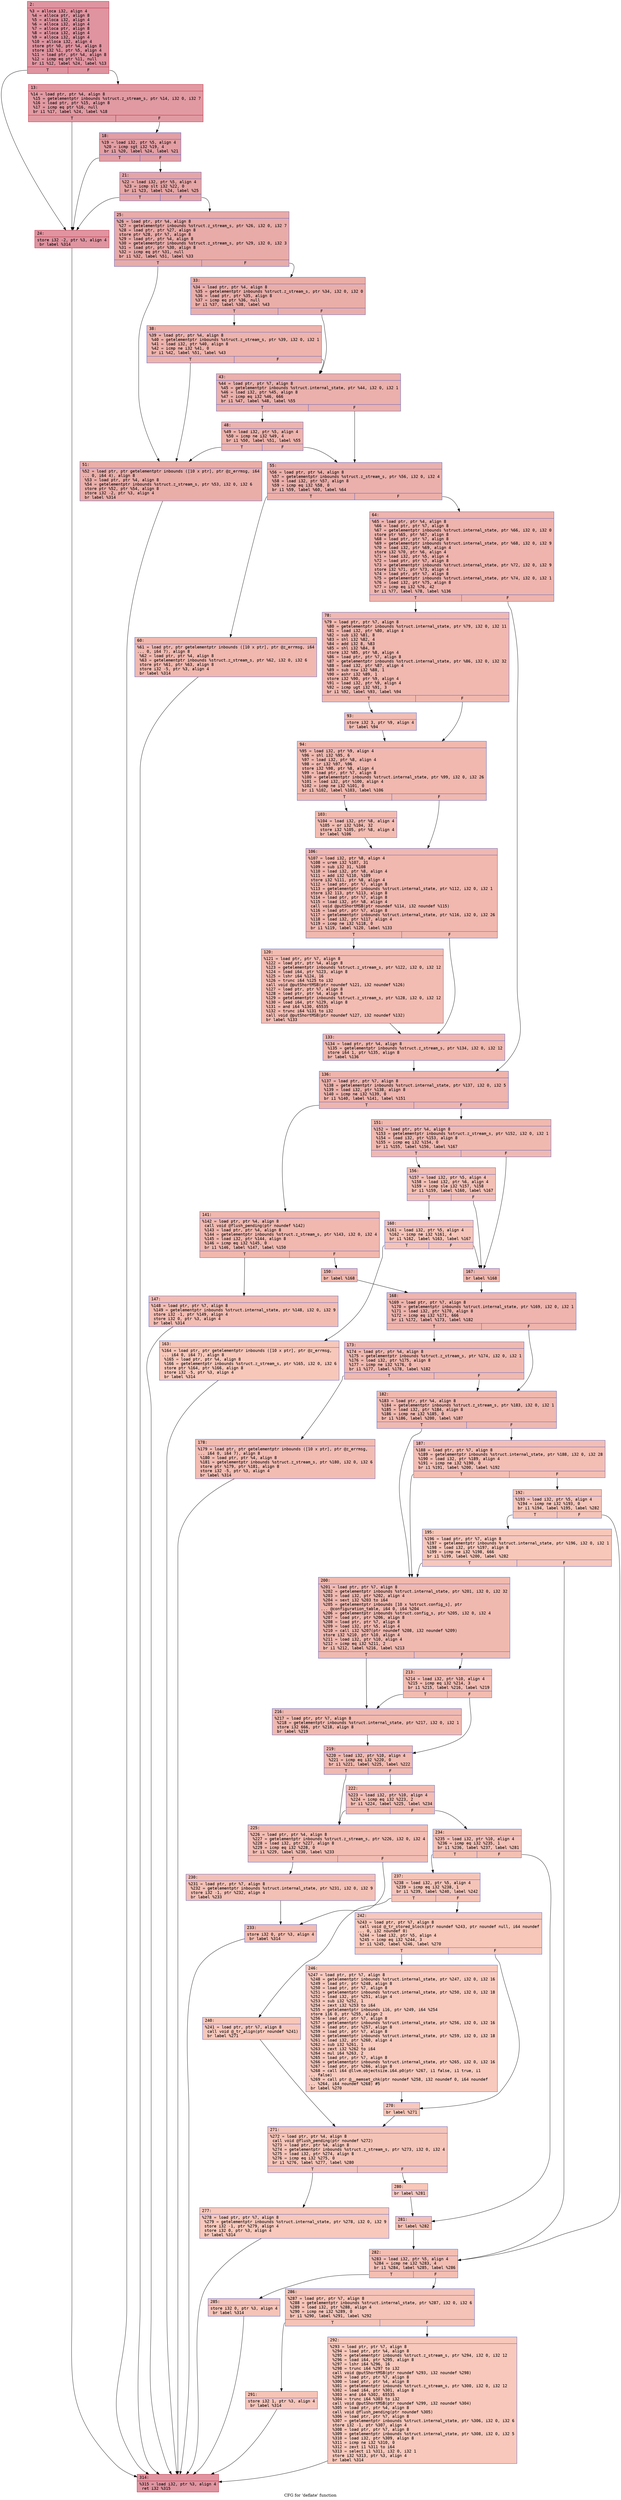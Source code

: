 digraph "CFG for 'deflate' function" {
	label="CFG for 'deflate' function";

	Node0x600000a27f70 [shape=record,color="#b70d28ff", style=filled, fillcolor="#b70d2870" fontname="Courier",label="{2:\l|  %3 = alloca i32, align 4\l  %4 = alloca ptr, align 8\l  %5 = alloca i32, align 4\l  %6 = alloca i32, align 4\l  %7 = alloca ptr, align 8\l  %8 = alloca i32, align 4\l  %9 = alloca i32, align 4\l  %10 = alloca i32, align 4\l  store ptr %0, ptr %4, align 8\l  store i32 %1, ptr %5, align 4\l  %11 = load ptr, ptr %4, align 8\l  %12 = icmp eq ptr %11, null\l  br i1 %12, label %24, label %13\l|{<s0>T|<s1>F}}"];
	Node0x600000a27f70:s0 -> Node0x600000a380f0[tooltip="2 -> 24\nProbability 37.50%" ];
	Node0x600000a27f70:s1 -> Node0x600000a38000[tooltip="2 -> 13\nProbability 62.50%" ];
	Node0x600000a38000 [shape=record,color="#b70d28ff", style=filled, fillcolor="#bb1b2c70" fontname="Courier",label="{13:\l|  %14 = load ptr, ptr %4, align 8\l  %15 = getelementptr inbounds %struct.z_stream_s, ptr %14, i32 0, i32 7\l  %16 = load ptr, ptr %15, align 8\l  %17 = icmp eq ptr %16, null\l  br i1 %17, label %24, label %18\l|{<s0>T|<s1>F}}"];
	Node0x600000a38000:s0 -> Node0x600000a380f0[tooltip="13 -> 24\nProbability 37.50%" ];
	Node0x600000a38000:s1 -> Node0x600000a38050[tooltip="13 -> 18\nProbability 62.50%" ];
	Node0x600000a38050 [shape=record,color="#3d50c3ff", style=filled, fillcolor="#be242e70" fontname="Courier",label="{18:\l|  %19 = load i32, ptr %5, align 4\l  %20 = icmp sgt i32 %19, 4\l  br i1 %20, label %24, label %21\l|{<s0>T|<s1>F}}"];
	Node0x600000a38050:s0 -> Node0x600000a380f0[tooltip="18 -> 24\nProbability 50.00%" ];
	Node0x600000a38050:s1 -> Node0x600000a380a0[tooltip="18 -> 21\nProbability 50.00%" ];
	Node0x600000a380a0 [shape=record,color="#3d50c3ff", style=filled, fillcolor="#c5333470" fontname="Courier",label="{21:\l|  %22 = load i32, ptr %5, align 4\l  %23 = icmp slt i32 %22, 0\l  br i1 %23, label %24, label %25\l|{<s0>T|<s1>F}}"];
	Node0x600000a380a0:s0 -> Node0x600000a380f0[tooltip="21 -> 24\nProbability 37.50%" ];
	Node0x600000a380a0:s1 -> Node0x600000a38140[tooltip="21 -> 25\nProbability 62.50%" ];
	Node0x600000a380f0 [shape=record,color="#b70d28ff", style=filled, fillcolor="#b70d2870" fontname="Courier",label="{24:\l|  store i32 -2, ptr %3, align 4\l  br label %314\l}"];
	Node0x600000a380f0 -> Node0x600000a39270[tooltip="24 -> 314\nProbability 100.00%" ];
	Node0x600000a38140 [shape=record,color="#3d50c3ff", style=filled, fillcolor="#cc403a70" fontname="Courier",label="{25:\l|  %26 = load ptr, ptr %4, align 8\l  %27 = getelementptr inbounds %struct.z_stream_s, ptr %26, i32 0, i32 7\l  %28 = load ptr, ptr %27, align 8\l  store ptr %28, ptr %7, align 8\l  %29 = load ptr, ptr %4, align 8\l  %30 = getelementptr inbounds %struct.z_stream_s, ptr %29, i32 0, i32 3\l  %31 = load ptr, ptr %30, align 8\l  %32 = icmp eq ptr %31, null\l  br i1 %32, label %51, label %33\l|{<s0>T|<s1>F}}"];
	Node0x600000a38140:s0 -> Node0x600000a382d0[tooltip="25 -> 51\nProbability 37.50%" ];
	Node0x600000a38140:s1 -> Node0x600000a38190[tooltip="25 -> 33\nProbability 62.50%" ];
	Node0x600000a38190 [shape=record,color="#3d50c3ff", style=filled, fillcolor="#d0473d70" fontname="Courier",label="{33:\l|  %34 = load ptr, ptr %4, align 8\l  %35 = getelementptr inbounds %struct.z_stream_s, ptr %34, i32 0, i32 0\l  %36 = load ptr, ptr %35, align 8\l  %37 = icmp eq ptr %36, null\l  br i1 %37, label %38, label %43\l|{<s0>T|<s1>F}}"];
	Node0x600000a38190:s0 -> Node0x600000a381e0[tooltip="33 -> 38\nProbability 37.50%" ];
	Node0x600000a38190:s1 -> Node0x600000a38230[tooltip="33 -> 43\nProbability 62.50%" ];
	Node0x600000a381e0 [shape=record,color="#3d50c3ff", style=filled, fillcolor="#d6524470" fontname="Courier",label="{38:\l|  %39 = load ptr, ptr %4, align 8\l  %40 = getelementptr inbounds %struct.z_stream_s, ptr %39, i32 0, i32 1\l  %41 = load i32, ptr %40, align 8\l  %42 = icmp ne i32 %41, 0\l  br i1 %42, label %51, label %43\l|{<s0>T|<s1>F}}"];
	Node0x600000a381e0:s0 -> Node0x600000a382d0[tooltip="38 -> 51\nProbability 62.50%" ];
	Node0x600000a381e0:s1 -> Node0x600000a38230[tooltip="38 -> 43\nProbability 37.50%" ];
	Node0x600000a38230 [shape=record,color="#3d50c3ff", style=filled, fillcolor="#d24b4070" fontname="Courier",label="{43:\l|  %44 = load ptr, ptr %7, align 8\l  %45 = getelementptr inbounds %struct.internal_state, ptr %44, i32 0, i32 1\l  %46 = load i32, ptr %45, align 8\l  %47 = icmp eq i32 %46, 666\l  br i1 %47, label %48, label %55\l|{<s0>T|<s1>F}}"];
	Node0x600000a38230:s0 -> Node0x600000a38280[tooltip="43 -> 48\nProbability 50.00%" ];
	Node0x600000a38230:s1 -> Node0x600000a38320[tooltip="43 -> 55\nProbability 50.00%" ];
	Node0x600000a38280 [shape=record,color="#3d50c3ff", style=filled, fillcolor="#d6524470" fontname="Courier",label="{48:\l|  %49 = load i32, ptr %5, align 4\l  %50 = icmp ne i32 %49, 4\l  br i1 %50, label %51, label %55\l|{<s0>T|<s1>F}}"];
	Node0x600000a38280:s0 -> Node0x600000a382d0[tooltip="48 -> 51\nProbability 50.00%" ];
	Node0x600000a38280:s1 -> Node0x600000a38320[tooltip="48 -> 55\nProbability 50.00%" ];
	Node0x600000a382d0 [shape=record,color="#3d50c3ff", style=filled, fillcolor="#d0473d70" fontname="Courier",label="{51:\l|  %52 = load ptr, ptr getelementptr inbounds ([10 x ptr], ptr @z_errmsg, i64\l... 0, i64 4), align 8\l  %53 = load ptr, ptr %4, align 8\l  %54 = getelementptr inbounds %struct.z_stream_s, ptr %53, i32 0, i32 6\l  store ptr %52, ptr %54, align 8\l  store i32 -2, ptr %3, align 4\l  br label %314\l}"];
	Node0x600000a382d0 -> Node0x600000a39270[tooltip="51 -> 314\nProbability 100.00%" ];
	Node0x600000a38320 [shape=record,color="#3d50c3ff", style=filled, fillcolor="#d24b4070" fontname="Courier",label="{55:\l|  %56 = load ptr, ptr %4, align 8\l  %57 = getelementptr inbounds %struct.z_stream_s, ptr %56, i32 0, i32 4\l  %58 = load i32, ptr %57, align 8\l  %59 = icmp eq i32 %58, 0\l  br i1 %59, label %60, label %64\l|{<s0>T|<s1>F}}"];
	Node0x600000a38320:s0 -> Node0x600000a38370[tooltip="55 -> 60\nProbability 37.50%" ];
	Node0x600000a38320:s1 -> Node0x600000a383c0[tooltip="55 -> 64\nProbability 62.50%" ];
	Node0x600000a38370 [shape=record,color="#3d50c3ff", style=filled, fillcolor="#dc5d4a70" fontname="Courier",label="{60:\l|  %61 = load ptr, ptr getelementptr inbounds ([10 x ptr], ptr @z_errmsg, i64\l... 0, i64 7), align 8\l  %62 = load ptr, ptr %4, align 8\l  %63 = getelementptr inbounds %struct.z_stream_s, ptr %62, i32 0, i32 6\l  store ptr %61, ptr %63, align 8\l  store i32 -5, ptr %3, align 4\l  br label %314\l}"];
	Node0x600000a38370 -> Node0x600000a39270[tooltip="60 -> 314\nProbability 100.00%" ];
	Node0x600000a383c0 [shape=record,color="#3d50c3ff", style=filled, fillcolor="#d8564670" fontname="Courier",label="{64:\l|  %65 = load ptr, ptr %4, align 8\l  %66 = load ptr, ptr %7, align 8\l  %67 = getelementptr inbounds %struct.internal_state, ptr %66, i32 0, i32 0\l  store ptr %65, ptr %67, align 8\l  %68 = load ptr, ptr %7, align 8\l  %69 = getelementptr inbounds %struct.internal_state, ptr %68, i32 0, i32 9\l  %70 = load i32, ptr %69, align 4\l  store i32 %70, ptr %6, align 4\l  %71 = load i32, ptr %5, align 4\l  %72 = load ptr, ptr %7, align 8\l  %73 = getelementptr inbounds %struct.internal_state, ptr %72, i32 0, i32 9\l  store i32 %71, ptr %73, align 4\l  %74 = load ptr, ptr %7, align 8\l  %75 = getelementptr inbounds %struct.internal_state, ptr %74, i32 0, i32 1\l  %76 = load i32, ptr %75, align 8\l  %77 = icmp eq i32 %76, 42\l  br i1 %77, label %78, label %136\l|{<s0>T|<s1>F}}"];
	Node0x600000a383c0:s0 -> Node0x600000a38410[tooltip="64 -> 78\nProbability 50.00%" ];
	Node0x600000a383c0:s1 -> Node0x600000a38640[tooltip="64 -> 136\nProbability 50.00%" ];
	Node0x600000a38410 [shape=record,color="#3d50c3ff", style=filled, fillcolor="#dc5d4a70" fontname="Courier",label="{78:\l|  %79 = load ptr, ptr %7, align 8\l  %80 = getelementptr inbounds %struct.internal_state, ptr %79, i32 0, i32 11\l  %81 = load i32, ptr %80, align 4\l  %82 = sub i32 %81, 8\l  %83 = shl i32 %82, 4\l  %84 = add i32 8, %83\l  %85 = shl i32 %84, 8\l  store i32 %85, ptr %8, align 4\l  %86 = load ptr, ptr %7, align 8\l  %87 = getelementptr inbounds %struct.internal_state, ptr %86, i32 0, i32 32\l  %88 = load i32, ptr %87, align 4\l  %89 = sub nsw i32 %88, 1\l  %90 = ashr i32 %89, 1\l  store i32 %90, ptr %9, align 4\l  %91 = load i32, ptr %9, align 4\l  %92 = icmp ugt i32 %91, 3\l  br i1 %92, label %93, label %94\l|{<s0>T|<s1>F}}"];
	Node0x600000a38410:s0 -> Node0x600000a38460[tooltip="78 -> 93\nProbability 50.00%" ];
	Node0x600000a38410:s1 -> Node0x600000a384b0[tooltip="78 -> 94\nProbability 50.00%" ];
	Node0x600000a38460 [shape=record,color="#3d50c3ff", style=filled, fillcolor="#e1675170" fontname="Courier",label="{93:\l|  store i32 3, ptr %9, align 4\l  br label %94\l}"];
	Node0x600000a38460 -> Node0x600000a384b0[tooltip="93 -> 94\nProbability 100.00%" ];
	Node0x600000a384b0 [shape=record,color="#3d50c3ff", style=filled, fillcolor="#dc5d4a70" fontname="Courier",label="{94:\l|  %95 = load i32, ptr %9, align 4\l  %96 = shl i32 %95, 6\l  %97 = load i32, ptr %8, align 4\l  %98 = or i32 %97, %96\l  store i32 %98, ptr %8, align 4\l  %99 = load ptr, ptr %7, align 8\l  %100 = getelementptr inbounds %struct.internal_state, ptr %99, i32 0, i32 26\l  %101 = load i32, ptr %100, align 4\l  %102 = icmp ne i32 %101, 0\l  br i1 %102, label %103, label %106\l|{<s0>T|<s1>F}}"];
	Node0x600000a384b0:s0 -> Node0x600000a38500[tooltip="94 -> 103\nProbability 62.50%" ];
	Node0x600000a384b0:s1 -> Node0x600000a38550[tooltip="94 -> 106\nProbability 37.50%" ];
	Node0x600000a38500 [shape=record,color="#3d50c3ff", style=filled, fillcolor="#e1675170" fontname="Courier",label="{103:\l|  %104 = load i32, ptr %8, align 4\l  %105 = or i32 %104, 32\l  store i32 %105, ptr %8, align 4\l  br label %106\l}"];
	Node0x600000a38500 -> Node0x600000a38550[tooltip="103 -> 106\nProbability 100.00%" ];
	Node0x600000a38550 [shape=record,color="#3d50c3ff", style=filled, fillcolor="#dc5d4a70" fontname="Courier",label="{106:\l|  %107 = load i32, ptr %8, align 4\l  %108 = urem i32 %107, 31\l  %109 = sub i32 31, %108\l  %110 = load i32, ptr %8, align 4\l  %111 = add i32 %110, %109\l  store i32 %111, ptr %8, align 4\l  %112 = load ptr, ptr %7, align 8\l  %113 = getelementptr inbounds %struct.internal_state, ptr %112, i32 0, i32 1\l  store i32 113, ptr %113, align 8\l  %114 = load ptr, ptr %7, align 8\l  %115 = load i32, ptr %8, align 4\l  call void @putShortMSB(ptr noundef %114, i32 noundef %115)\l  %116 = load ptr, ptr %7, align 8\l  %117 = getelementptr inbounds %struct.internal_state, ptr %116, i32 0, i32 26\l  %118 = load i32, ptr %117, align 4\l  %119 = icmp ne i32 %118, 0\l  br i1 %119, label %120, label %133\l|{<s0>T|<s1>F}}"];
	Node0x600000a38550:s0 -> Node0x600000a385a0[tooltip="106 -> 120\nProbability 62.50%" ];
	Node0x600000a38550:s1 -> Node0x600000a385f0[tooltip="106 -> 133\nProbability 37.50%" ];
	Node0x600000a385a0 [shape=record,color="#3d50c3ff", style=filled, fillcolor="#e1675170" fontname="Courier",label="{120:\l|  %121 = load ptr, ptr %7, align 8\l  %122 = load ptr, ptr %4, align 8\l  %123 = getelementptr inbounds %struct.z_stream_s, ptr %122, i32 0, i32 12\l  %124 = load i64, ptr %123, align 8\l  %125 = lshr i64 %124, 16\l  %126 = trunc i64 %125 to i32\l  call void @putShortMSB(ptr noundef %121, i32 noundef %126)\l  %127 = load ptr, ptr %7, align 8\l  %128 = load ptr, ptr %4, align 8\l  %129 = getelementptr inbounds %struct.z_stream_s, ptr %128, i32 0, i32 12\l  %130 = load i64, ptr %129, align 8\l  %131 = and i64 %130, 65535\l  %132 = trunc i64 %131 to i32\l  call void @putShortMSB(ptr noundef %127, i32 noundef %132)\l  br label %133\l}"];
	Node0x600000a385a0 -> Node0x600000a385f0[tooltip="120 -> 133\nProbability 100.00%" ];
	Node0x600000a385f0 [shape=record,color="#3d50c3ff", style=filled, fillcolor="#dc5d4a70" fontname="Courier",label="{133:\l|  %134 = load ptr, ptr %4, align 8\l  %135 = getelementptr inbounds %struct.z_stream_s, ptr %134, i32 0, i32 12\l  store i64 1, ptr %135, align 8\l  br label %136\l}"];
	Node0x600000a385f0 -> Node0x600000a38640[tooltip="133 -> 136\nProbability 100.00%" ];
	Node0x600000a38640 [shape=record,color="#3d50c3ff", style=filled, fillcolor="#d8564670" fontname="Courier",label="{136:\l|  %137 = load ptr, ptr %7, align 8\l  %138 = getelementptr inbounds %struct.internal_state, ptr %137, i32 0, i32 5\l  %139 = load i32, ptr %138, align 8\l  %140 = icmp ne i32 %139, 0\l  br i1 %140, label %141, label %151\l|{<s0>T|<s1>F}}"];
	Node0x600000a38640:s0 -> Node0x600000a38690[tooltip="136 -> 141\nProbability 62.50%" ];
	Node0x600000a38640:s1 -> Node0x600000a38780[tooltip="136 -> 151\nProbability 37.50%" ];
	Node0x600000a38690 [shape=record,color="#3d50c3ff", style=filled, fillcolor="#dc5d4a70" fontname="Courier",label="{141:\l|  %142 = load ptr, ptr %4, align 8\l  call void @flush_pending(ptr noundef %142)\l  %143 = load ptr, ptr %4, align 8\l  %144 = getelementptr inbounds %struct.z_stream_s, ptr %143, i32 0, i32 4\l  %145 = load i32, ptr %144, align 8\l  %146 = icmp eq i32 %145, 0\l  br i1 %146, label %147, label %150\l|{<s0>T|<s1>F}}"];
	Node0x600000a38690:s0 -> Node0x600000a386e0[tooltip="141 -> 147\nProbability 37.50%" ];
	Node0x600000a38690:s1 -> Node0x600000a38730[tooltip="141 -> 150\nProbability 62.50%" ];
	Node0x600000a386e0 [shape=record,color="#3d50c3ff", style=filled, fillcolor="#e1675170" fontname="Courier",label="{147:\l|  %148 = load ptr, ptr %7, align 8\l  %149 = getelementptr inbounds %struct.internal_state, ptr %148, i32 0, i32 9\l  store i32 -1, ptr %149, align 4\l  store i32 0, ptr %3, align 4\l  br label %314\l}"];
	Node0x600000a386e0 -> Node0x600000a39270[tooltip="147 -> 314\nProbability 100.00%" ];
	Node0x600000a38730 [shape=record,color="#3d50c3ff", style=filled, fillcolor="#de614d70" fontname="Courier",label="{150:\l|  br label %168\l}"];
	Node0x600000a38730 -> Node0x600000a38910[tooltip="150 -> 168\nProbability 100.00%" ];
	Node0x600000a38780 [shape=record,color="#3d50c3ff", style=filled, fillcolor="#de614d70" fontname="Courier",label="{151:\l|  %152 = load ptr, ptr %4, align 8\l  %153 = getelementptr inbounds %struct.z_stream_s, ptr %152, i32 0, i32 1\l  %154 = load i32, ptr %153, align 8\l  %155 = icmp eq i32 %154, 0\l  br i1 %155, label %156, label %167\l|{<s0>T|<s1>F}}"];
	Node0x600000a38780:s0 -> Node0x600000a387d0[tooltip="151 -> 156\nProbability 37.50%" ];
	Node0x600000a38780:s1 -> Node0x600000a388c0[tooltip="151 -> 167\nProbability 62.50%" ];
	Node0x600000a387d0 [shape=record,color="#3d50c3ff", style=filled, fillcolor="#e5705870" fontname="Courier",label="{156:\l|  %157 = load i32, ptr %5, align 4\l  %158 = load i32, ptr %6, align 4\l  %159 = icmp sle i32 %157, %158\l  br i1 %159, label %160, label %167\l|{<s0>T|<s1>F}}"];
	Node0x600000a387d0:s0 -> Node0x600000a38820[tooltip="156 -> 160\nProbability 50.00%" ];
	Node0x600000a387d0:s1 -> Node0x600000a388c0[tooltip="156 -> 167\nProbability 50.00%" ];
	Node0x600000a38820 [shape=record,color="#3d50c3ff", style=filled, fillcolor="#e97a5f70" fontname="Courier",label="{160:\l|  %161 = load i32, ptr %5, align 4\l  %162 = icmp ne i32 %161, 4\l  br i1 %162, label %163, label %167\l|{<s0>T|<s1>F}}"];
	Node0x600000a38820:s0 -> Node0x600000a38870[tooltip="160 -> 163\nProbability 50.00%" ];
	Node0x600000a38820:s1 -> Node0x600000a388c0[tooltip="160 -> 167\nProbability 50.00%" ];
	Node0x600000a38870 [shape=record,color="#3d50c3ff", style=filled, fillcolor="#ec7f6370" fontname="Courier",label="{163:\l|  %164 = load ptr, ptr getelementptr inbounds ([10 x ptr], ptr @z_errmsg,\l... i64 0, i64 7), align 8\l  %165 = load ptr, ptr %4, align 8\l  %166 = getelementptr inbounds %struct.z_stream_s, ptr %165, i32 0, i32 6\l  store ptr %164, ptr %166, align 8\l  store i32 -5, ptr %3, align 4\l  br label %314\l}"];
	Node0x600000a38870 -> Node0x600000a39270[tooltip="163 -> 314\nProbability 100.00%" ];
	Node0x600000a388c0 [shape=record,color="#3d50c3ff", style=filled, fillcolor="#de614d70" fontname="Courier",label="{167:\l|  br label %168\l}"];
	Node0x600000a388c0 -> Node0x600000a38910[tooltip="167 -> 168\nProbability 100.00%" ];
	Node0x600000a38910 [shape=record,color="#3d50c3ff", style=filled, fillcolor="#d8564670" fontname="Courier",label="{168:\l|  %169 = load ptr, ptr %7, align 8\l  %170 = getelementptr inbounds %struct.internal_state, ptr %169, i32 0, i32 1\l  %171 = load i32, ptr %170, align 8\l  %172 = icmp eq i32 %171, 666\l  br i1 %172, label %173, label %182\l|{<s0>T|<s1>F}}"];
	Node0x600000a38910:s0 -> Node0x600000a38960[tooltip="168 -> 173\nProbability 50.00%" ];
	Node0x600000a38910:s1 -> Node0x600000a38a00[tooltip="168 -> 182\nProbability 50.00%" ];
	Node0x600000a38960 [shape=record,color="#3d50c3ff", style=filled, fillcolor="#de614d70" fontname="Courier",label="{173:\l|  %174 = load ptr, ptr %4, align 8\l  %175 = getelementptr inbounds %struct.z_stream_s, ptr %174, i32 0, i32 1\l  %176 = load i32, ptr %175, align 8\l  %177 = icmp ne i32 %176, 0\l  br i1 %177, label %178, label %182\l|{<s0>T|<s1>F}}"];
	Node0x600000a38960:s0 -> Node0x600000a389b0[tooltip="173 -> 178\nProbability 62.50%" ];
	Node0x600000a38960:s1 -> Node0x600000a38a00[tooltip="173 -> 182\nProbability 37.50%" ];
	Node0x600000a389b0 [shape=record,color="#3d50c3ff", style=filled, fillcolor="#e1675170" fontname="Courier",label="{178:\l|  %179 = load ptr, ptr getelementptr inbounds ([10 x ptr], ptr @z_errmsg,\l... i64 0, i64 7), align 8\l  %180 = load ptr, ptr %4, align 8\l  %181 = getelementptr inbounds %struct.z_stream_s, ptr %180, i32 0, i32 6\l  store ptr %179, ptr %181, align 8\l  store i32 -5, ptr %3, align 4\l  br label %314\l}"];
	Node0x600000a389b0 -> Node0x600000a39270[tooltip="178 -> 314\nProbability 100.00%" ];
	Node0x600000a38a00 [shape=record,color="#3d50c3ff", style=filled, fillcolor="#dc5d4a70" fontname="Courier",label="{182:\l|  %183 = load ptr, ptr %4, align 8\l  %184 = getelementptr inbounds %struct.z_stream_s, ptr %183, i32 0, i32 1\l  %185 = load i32, ptr %184, align 8\l  %186 = icmp ne i32 %185, 0\l  br i1 %186, label %200, label %187\l|{<s0>T|<s1>F}}"];
	Node0x600000a38a00:s0 -> Node0x600000a38b40[tooltip="182 -> 200\nProbability 62.50%" ];
	Node0x600000a38a00:s1 -> Node0x600000a38a50[tooltip="182 -> 187\nProbability 37.50%" ];
	Node0x600000a38a50 [shape=record,color="#3d50c3ff", style=filled, fillcolor="#e36c5570" fontname="Courier",label="{187:\l|  %188 = load ptr, ptr %7, align 8\l  %189 = getelementptr inbounds %struct.internal_state, ptr %188, i32 0, i32 28\l  %190 = load i32, ptr %189, align 4\l  %191 = icmp ne i32 %190, 0\l  br i1 %191, label %200, label %192\l|{<s0>T|<s1>F}}"];
	Node0x600000a38a50:s0 -> Node0x600000a38b40[tooltip="187 -> 200\nProbability 62.50%" ];
	Node0x600000a38a50:s1 -> Node0x600000a38aa0[tooltip="187 -> 192\nProbability 37.50%" ];
	Node0x600000a38aa0 [shape=record,color="#3d50c3ff", style=filled, fillcolor="#e97a5f70" fontname="Courier",label="{192:\l|  %193 = load i32, ptr %5, align 4\l  %194 = icmp ne i32 %193, 0\l  br i1 %194, label %195, label %282\l|{<s0>T|<s1>F}}"];
	Node0x600000a38aa0:s0 -> Node0x600000a38af0[tooltip="192 -> 195\nProbability 62.50%" ];
	Node0x600000a38aa0:s1 -> Node0x600000a390e0[tooltip="192 -> 282\nProbability 37.50%" ];
	Node0x600000a38af0 [shape=record,color="#3d50c3ff", style=filled, fillcolor="#ec7f6370" fontname="Courier",label="{195:\l|  %196 = load ptr, ptr %7, align 8\l  %197 = getelementptr inbounds %struct.internal_state, ptr %196, i32 0, i32 1\l  %198 = load i32, ptr %197, align 8\l  %199 = icmp ne i32 %198, 666\l  br i1 %199, label %200, label %282\l|{<s0>T|<s1>F}}"];
	Node0x600000a38af0:s0 -> Node0x600000a38b40[tooltip="195 -> 200\nProbability 50.00%" ];
	Node0x600000a38af0:s1 -> Node0x600000a390e0[tooltip="195 -> 282\nProbability 50.00%" ];
	Node0x600000a38b40 [shape=record,color="#3d50c3ff", style=filled, fillcolor="#de614d70" fontname="Courier",label="{200:\l|  %201 = load ptr, ptr %7, align 8\l  %202 = getelementptr inbounds %struct.internal_state, ptr %201, i32 0, i32 32\l  %203 = load i32, ptr %202, align 4\l  %204 = sext i32 %203 to i64\l  %205 = getelementptr inbounds [10 x %struct.config_s], ptr\l... @configuration_table, i64 0, i64 %204\l  %206 = getelementptr inbounds %struct.config_s, ptr %205, i32 0, i32 4\l  %207 = load ptr, ptr %206, align 8\l  %208 = load ptr, ptr %7, align 8\l  %209 = load i32, ptr %5, align 4\l  %210 = call i32 %207(ptr noundef %208, i32 noundef %209)\l  store i32 %210, ptr %10, align 4\l  %211 = load i32, ptr %10, align 4\l  %212 = icmp eq i32 %211, 2\l  br i1 %212, label %216, label %213\l|{<s0>T|<s1>F}}"];
	Node0x600000a38b40:s0 -> Node0x600000a38be0[tooltip="200 -> 216\nProbability 50.00%" ];
	Node0x600000a38b40:s1 -> Node0x600000a38b90[tooltip="200 -> 213\nProbability 50.00%" ];
	Node0x600000a38b90 [shape=record,color="#3d50c3ff", style=filled, fillcolor="#e1675170" fontname="Courier",label="{213:\l|  %214 = load i32, ptr %10, align 4\l  %215 = icmp eq i32 %214, 3\l  br i1 %215, label %216, label %219\l|{<s0>T|<s1>F}}"];
	Node0x600000a38b90:s0 -> Node0x600000a38be0[tooltip="213 -> 216\nProbability 50.00%" ];
	Node0x600000a38b90:s1 -> Node0x600000a38c30[tooltip="213 -> 219\nProbability 50.00%" ];
	Node0x600000a38be0 [shape=record,color="#3d50c3ff", style=filled, fillcolor="#de614d70" fontname="Courier",label="{216:\l|  %217 = load ptr, ptr %7, align 8\l  %218 = getelementptr inbounds %struct.internal_state, ptr %217, i32 0, i32 1\l  store i32 666, ptr %218, align 8\l  br label %219\l}"];
	Node0x600000a38be0 -> Node0x600000a38c30[tooltip="216 -> 219\nProbability 100.00%" ];
	Node0x600000a38c30 [shape=record,color="#3d50c3ff", style=filled, fillcolor="#de614d70" fontname="Courier",label="{219:\l|  %220 = load i32, ptr %10, align 4\l  %221 = icmp eq i32 %220, 0\l  br i1 %221, label %225, label %222\l|{<s0>T|<s1>F}}"];
	Node0x600000a38c30:s0 -> Node0x600000a38cd0[tooltip="219 -> 225\nProbability 37.50%" ];
	Node0x600000a38c30:s1 -> Node0x600000a38c80[tooltip="219 -> 222\nProbability 62.50%" ];
	Node0x600000a38c80 [shape=record,color="#3d50c3ff", style=filled, fillcolor="#e1675170" fontname="Courier",label="{222:\l|  %223 = load i32, ptr %10, align 4\l  %224 = icmp eq i32 %223, 2\l  br i1 %224, label %225, label %234\l|{<s0>T|<s1>F}}"];
	Node0x600000a38c80:s0 -> Node0x600000a38cd0[tooltip="222 -> 225\nProbability 50.00%" ];
	Node0x600000a38c80:s1 -> Node0x600000a38dc0[tooltip="222 -> 234\nProbability 50.00%" ];
	Node0x600000a38cd0 [shape=record,color="#3d50c3ff", style=filled, fillcolor="#e1675170" fontname="Courier",label="{225:\l|  %226 = load ptr, ptr %4, align 8\l  %227 = getelementptr inbounds %struct.z_stream_s, ptr %226, i32 0, i32 4\l  %228 = load i32, ptr %227, align 8\l  %229 = icmp eq i32 %228, 0\l  br i1 %229, label %230, label %233\l|{<s0>T|<s1>F}}"];
	Node0x600000a38cd0:s0 -> Node0x600000a38d20[tooltip="225 -> 230\nProbability 37.50%" ];
	Node0x600000a38cd0:s1 -> Node0x600000a38d70[tooltip="225 -> 233\nProbability 62.50%" ];
	Node0x600000a38d20 [shape=record,color="#3d50c3ff", style=filled, fillcolor="#e5705870" fontname="Courier",label="{230:\l|  %231 = load ptr, ptr %7, align 8\l  %232 = getelementptr inbounds %struct.internal_state, ptr %231, i32 0, i32 9\l  store i32 -1, ptr %232, align 4\l  br label %233\l}"];
	Node0x600000a38d20 -> Node0x600000a38d70[tooltip="230 -> 233\nProbability 100.00%" ];
	Node0x600000a38d70 [shape=record,color="#3d50c3ff", style=filled, fillcolor="#e1675170" fontname="Courier",label="{233:\l|  store i32 0, ptr %3, align 4\l  br label %314\l}"];
	Node0x600000a38d70 -> Node0x600000a39270[tooltip="233 -> 314\nProbability 100.00%" ];
	Node0x600000a38dc0 [shape=record,color="#3d50c3ff", style=filled, fillcolor="#e5705870" fontname="Courier",label="{234:\l|  %235 = load i32, ptr %10, align 4\l  %236 = icmp eq i32 %235, 1\l  br i1 %236, label %237, label %281\l|{<s0>T|<s1>F}}"];
	Node0x600000a38dc0:s0 -> Node0x600000a38e10[tooltip="234 -> 237\nProbability 50.00%" ];
	Node0x600000a38dc0:s1 -> Node0x600000a39090[tooltip="234 -> 281\nProbability 50.00%" ];
	Node0x600000a38e10 [shape=record,color="#3d50c3ff", style=filled, fillcolor="#e97a5f70" fontname="Courier",label="{237:\l|  %238 = load i32, ptr %5, align 4\l  %239 = icmp eq i32 %238, 1\l  br i1 %239, label %240, label %242\l|{<s0>T|<s1>F}}"];
	Node0x600000a38e10:s0 -> Node0x600000a38e60[tooltip="237 -> 240\nProbability 50.00%" ];
	Node0x600000a38e10:s1 -> Node0x600000a38eb0[tooltip="237 -> 242\nProbability 50.00%" ];
	Node0x600000a38e60 [shape=record,color="#3d50c3ff", style=filled, fillcolor="#ec7f6370" fontname="Courier",label="{240:\l|  %241 = load ptr, ptr %7, align 8\l  call void @_tr_align(ptr noundef %241)\l  br label %271\l}"];
	Node0x600000a38e60 -> Node0x600000a38fa0[tooltip="240 -> 271\nProbability 100.00%" ];
	Node0x600000a38eb0 [shape=record,color="#3d50c3ff", style=filled, fillcolor="#ec7f6370" fontname="Courier",label="{242:\l|  %243 = load ptr, ptr %7, align 8\l  call void @_tr_stored_block(ptr noundef %243, ptr noundef null, i64 noundef\l... 0, i32 noundef 0)\l  %244 = load i32, ptr %5, align 4\l  %245 = icmp eq i32 %244, 3\l  br i1 %245, label %246, label %270\l|{<s0>T|<s1>F}}"];
	Node0x600000a38eb0:s0 -> Node0x600000a38f00[tooltip="242 -> 246\nProbability 50.00%" ];
	Node0x600000a38eb0:s1 -> Node0x600000a38f50[tooltip="242 -> 270\nProbability 50.00%" ];
	Node0x600000a38f00 [shape=record,color="#3d50c3ff", style=filled, fillcolor="#ef886b70" fontname="Courier",label="{246:\l|  %247 = load ptr, ptr %7, align 8\l  %248 = getelementptr inbounds %struct.internal_state, ptr %247, i32 0, i32 16\l  %249 = load ptr, ptr %248, align 8\l  %250 = load ptr, ptr %7, align 8\l  %251 = getelementptr inbounds %struct.internal_state, ptr %250, i32 0, i32 18\l  %252 = load i32, ptr %251, align 4\l  %253 = sub i32 %252, 1\l  %254 = zext i32 %253 to i64\l  %255 = getelementptr inbounds i16, ptr %249, i64 %254\l  store i16 0, ptr %255, align 2\l  %256 = load ptr, ptr %7, align 8\l  %257 = getelementptr inbounds %struct.internal_state, ptr %256, i32 0, i32 16\l  %258 = load ptr, ptr %257, align 8\l  %259 = load ptr, ptr %7, align 8\l  %260 = getelementptr inbounds %struct.internal_state, ptr %259, i32 0, i32 18\l  %261 = load i32, ptr %260, align 4\l  %262 = sub i32 %261, 1\l  %263 = zext i32 %262 to i64\l  %264 = mul i64 %263, 2\l  %265 = load ptr, ptr %7, align 8\l  %266 = getelementptr inbounds %struct.internal_state, ptr %265, i32 0, i32 16\l  %267 = load ptr, ptr %266, align 8\l  %268 = call i64 @llvm.objectsize.i64.p0(ptr %267, i1 false, i1 true, i1\l... false)\l  %269 = call ptr @__memset_chk(ptr noundef %258, i32 noundef 0, i64 noundef\l... %264, i64 noundef %268) #5\l  br label %270\l}"];
	Node0x600000a38f00 -> Node0x600000a38f50[tooltip="246 -> 270\nProbability 100.00%" ];
	Node0x600000a38f50 [shape=record,color="#3d50c3ff", style=filled, fillcolor="#ec7f6370" fontname="Courier",label="{270:\l|  br label %271\l}"];
	Node0x600000a38f50 -> Node0x600000a38fa0[tooltip="270 -> 271\nProbability 100.00%" ];
	Node0x600000a38fa0 [shape=record,color="#3d50c3ff", style=filled, fillcolor="#e97a5f70" fontname="Courier",label="{271:\l|  %272 = load ptr, ptr %4, align 8\l  call void @flush_pending(ptr noundef %272)\l  %273 = load ptr, ptr %4, align 8\l  %274 = getelementptr inbounds %struct.z_stream_s, ptr %273, i32 0, i32 4\l  %275 = load i32, ptr %274, align 8\l  %276 = icmp eq i32 %275, 0\l  br i1 %276, label %277, label %280\l|{<s0>T|<s1>F}}"];
	Node0x600000a38fa0:s0 -> Node0x600000a38ff0[tooltip="271 -> 277\nProbability 37.50%" ];
	Node0x600000a38fa0:s1 -> Node0x600000a39040[tooltip="271 -> 280\nProbability 62.50%" ];
	Node0x600000a38ff0 [shape=record,color="#3d50c3ff", style=filled, fillcolor="#ed836670" fontname="Courier",label="{277:\l|  %278 = load ptr, ptr %7, align 8\l  %279 = getelementptr inbounds %struct.internal_state, ptr %278, i32 0, i32 9\l  store i32 -1, ptr %279, align 4\l  store i32 0, ptr %3, align 4\l  br label %314\l}"];
	Node0x600000a38ff0 -> Node0x600000a39270[tooltip="277 -> 314\nProbability 100.00%" ];
	Node0x600000a39040 [shape=record,color="#3d50c3ff", style=filled, fillcolor="#ec7f6370" fontname="Courier",label="{280:\l|  br label %281\l}"];
	Node0x600000a39040 -> Node0x600000a39090[tooltip="280 -> 281\nProbability 100.00%" ];
	Node0x600000a39090 [shape=record,color="#3d50c3ff", style=filled, fillcolor="#e5705870" fontname="Courier",label="{281:\l|  br label %282\l}"];
	Node0x600000a39090 -> Node0x600000a390e0[tooltip="281 -> 282\nProbability 100.00%" ];
	Node0x600000a390e0 [shape=record,color="#3d50c3ff", style=filled, fillcolor="#e36c5570" fontname="Courier",label="{282:\l|  %283 = load i32, ptr %5, align 4\l  %284 = icmp ne i32 %283, 4\l  br i1 %284, label %285, label %286\l|{<s0>T|<s1>F}}"];
	Node0x600000a390e0:s0 -> Node0x600000a39130[tooltip="282 -> 285\nProbability 50.00%" ];
	Node0x600000a390e0:s1 -> Node0x600000a39180[tooltip="282 -> 286\nProbability 50.00%" ];
	Node0x600000a39130 [shape=record,color="#3d50c3ff", style=filled, fillcolor="#e8765c70" fontname="Courier",label="{285:\l|  store i32 0, ptr %3, align 4\l  br label %314\l}"];
	Node0x600000a39130 -> Node0x600000a39270[tooltip="285 -> 314\nProbability 100.00%" ];
	Node0x600000a39180 [shape=record,color="#3d50c3ff", style=filled, fillcolor="#e8765c70" fontname="Courier",label="{286:\l|  %287 = load ptr, ptr %7, align 8\l  %288 = getelementptr inbounds %struct.internal_state, ptr %287, i32 0, i32 6\l  %289 = load i32, ptr %288, align 4\l  %290 = icmp ne i32 %289, 0\l  br i1 %290, label %291, label %292\l|{<s0>T|<s1>F}}"];
	Node0x600000a39180:s0 -> Node0x600000a391d0[tooltip="286 -> 291\nProbability 62.50%" ];
	Node0x600000a39180:s1 -> Node0x600000a39220[tooltip="286 -> 292\nProbability 37.50%" ];
	Node0x600000a391d0 [shape=record,color="#3d50c3ff", style=filled, fillcolor="#e97a5f70" fontname="Courier",label="{291:\l|  store i32 1, ptr %3, align 4\l  br label %314\l}"];
	Node0x600000a391d0 -> Node0x600000a39270[tooltip="291 -> 314\nProbability 100.00%" ];
	Node0x600000a39220 [shape=record,color="#3d50c3ff", style=filled, fillcolor="#ed836670" fontname="Courier",label="{292:\l|  %293 = load ptr, ptr %7, align 8\l  %294 = load ptr, ptr %4, align 8\l  %295 = getelementptr inbounds %struct.z_stream_s, ptr %294, i32 0, i32 12\l  %296 = load i64, ptr %295, align 8\l  %297 = lshr i64 %296, 16\l  %298 = trunc i64 %297 to i32\l  call void @putShortMSB(ptr noundef %293, i32 noundef %298)\l  %299 = load ptr, ptr %7, align 8\l  %300 = load ptr, ptr %4, align 8\l  %301 = getelementptr inbounds %struct.z_stream_s, ptr %300, i32 0, i32 12\l  %302 = load i64, ptr %301, align 8\l  %303 = and i64 %302, 65535\l  %304 = trunc i64 %303 to i32\l  call void @putShortMSB(ptr noundef %299, i32 noundef %304)\l  %305 = load ptr, ptr %4, align 8\l  call void @flush_pending(ptr noundef %305)\l  %306 = load ptr, ptr %7, align 8\l  %307 = getelementptr inbounds %struct.internal_state, ptr %306, i32 0, i32 6\l  store i32 -1, ptr %307, align 4\l  %308 = load ptr, ptr %7, align 8\l  %309 = getelementptr inbounds %struct.internal_state, ptr %308, i32 0, i32 5\l  %310 = load i32, ptr %309, align 8\l  %311 = icmp ne i32 %310, 0\l  %312 = zext i1 %311 to i64\l  %313 = select i1 %311, i32 0, i32 1\l  store i32 %313, ptr %3, align 4\l  br label %314\l}"];
	Node0x600000a39220 -> Node0x600000a39270[tooltip="292 -> 314\nProbability 100.00%" ];
	Node0x600000a39270 [shape=record,color="#b70d28ff", style=filled, fillcolor="#b70d2870" fontname="Courier",label="{314:\l|  %315 = load i32, ptr %3, align 4\l  ret i32 %315\l}"];
}
